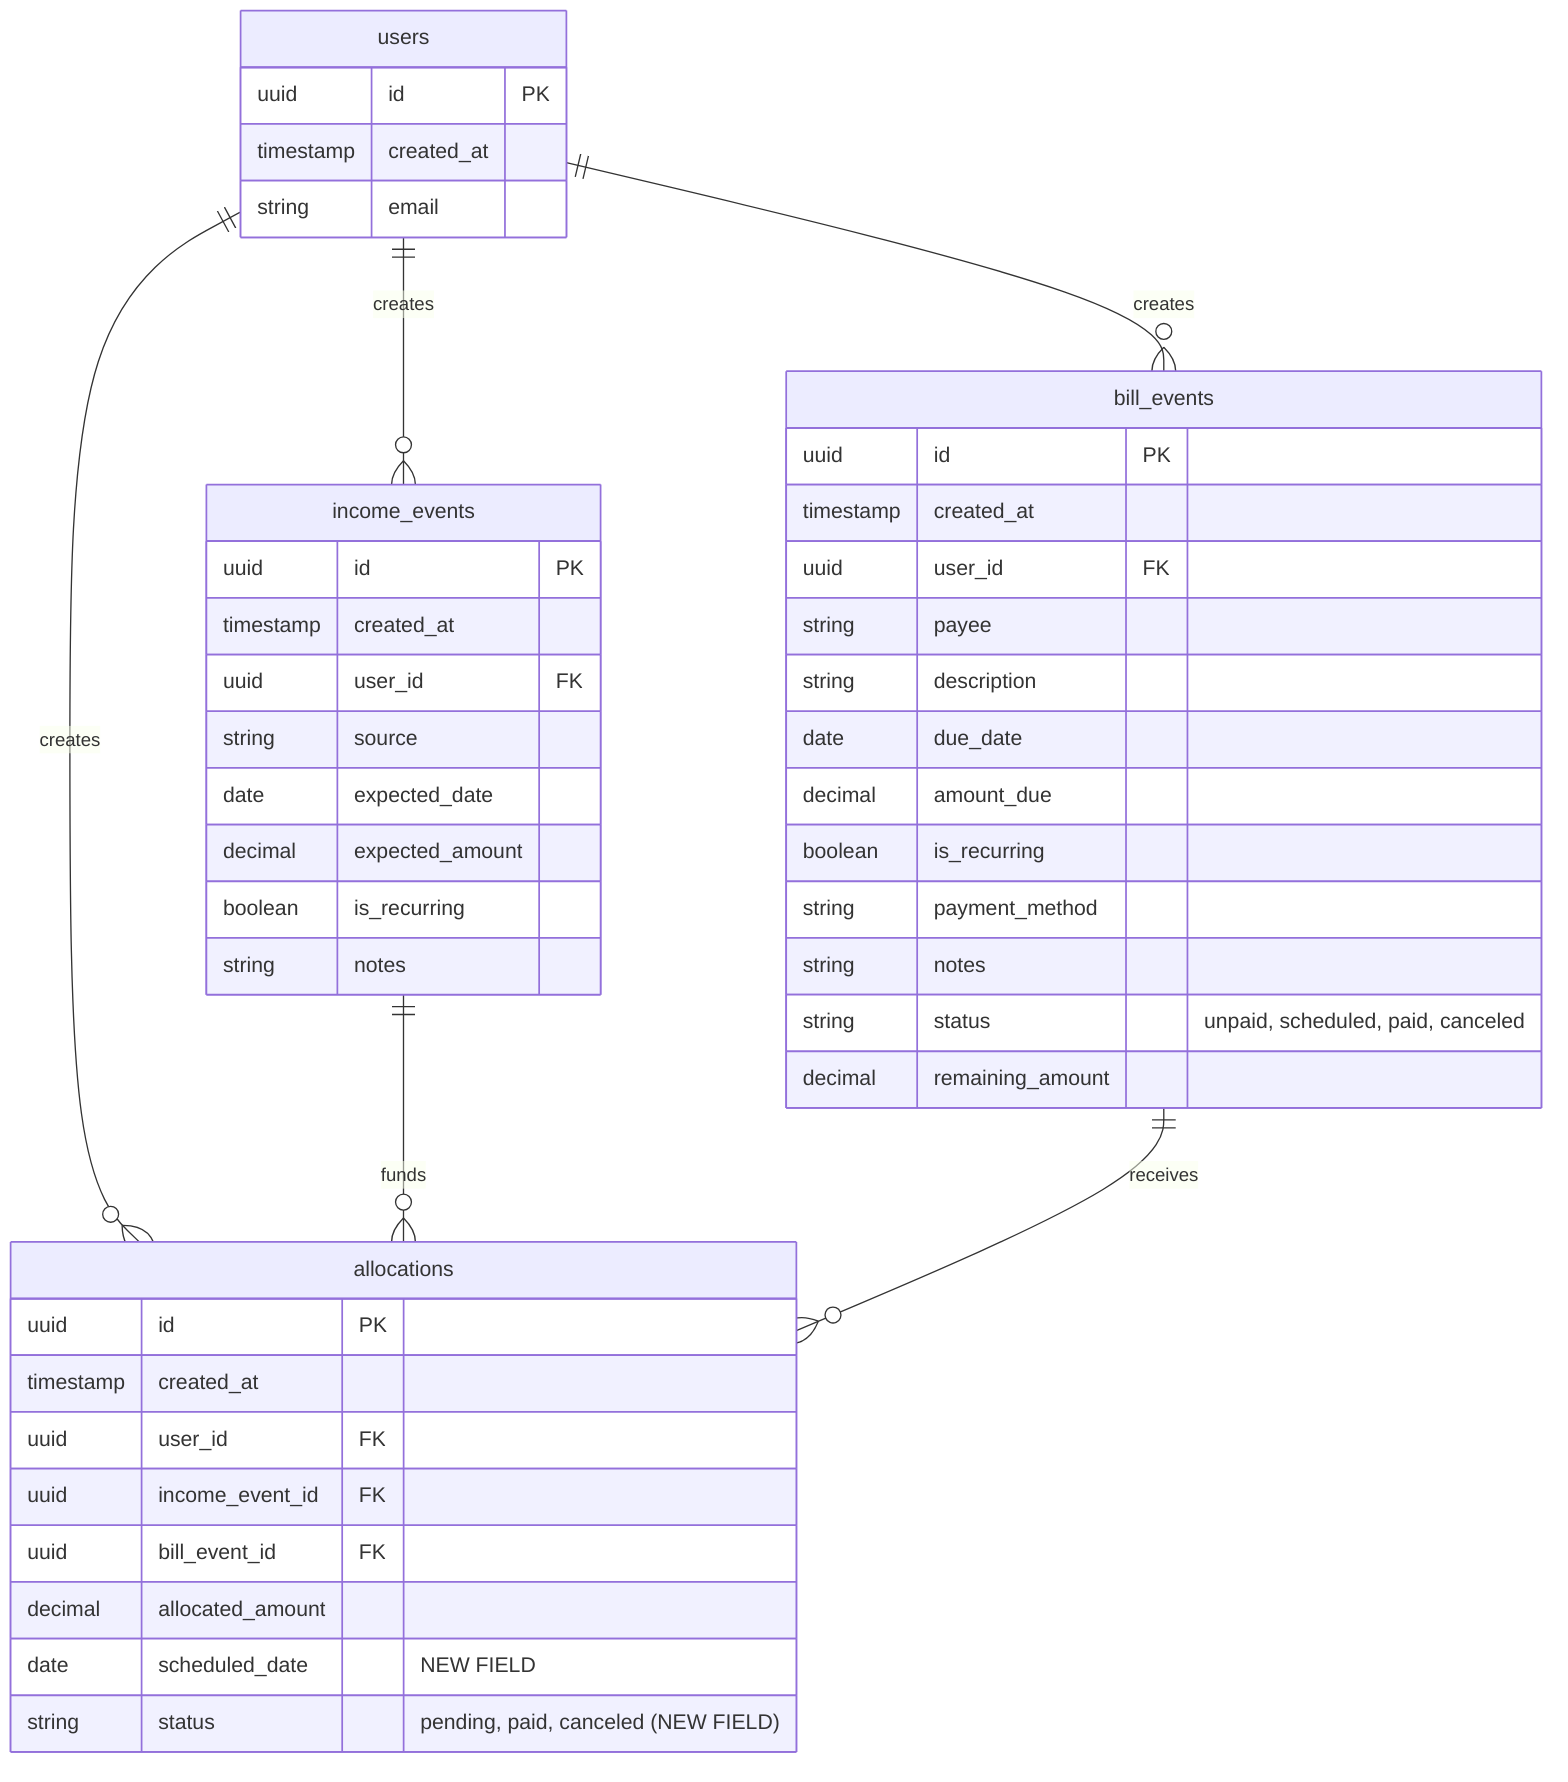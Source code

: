 erDiagram
    users {
        uuid id PK
        timestamp created_at
        string email
    }
    
    income_events {
        uuid id PK
        timestamp created_at
        uuid user_id FK
        string source
        date expected_date
        decimal expected_amount
        boolean is_recurring
        string notes
    }
    
    bill_events {
        uuid id PK
        timestamp created_at
        uuid user_id FK
        string payee
        string description
        date due_date
        decimal amount_due
        boolean is_recurring
        string payment_method
        string notes
        string status "unpaid, scheduled, paid, canceled"
        decimal remaining_amount
    }
    
    allocations {
        uuid id PK
        timestamp created_at
        uuid user_id FK
        uuid income_event_id FK
        uuid bill_event_id FK
        decimal allocated_amount
        date scheduled_date "NEW FIELD"
        string status "pending, paid, canceled (NEW FIELD)"
    }
    
    users ||--o{ income_events : "creates"
    users ||--o{ bill_events : "creates"
    users ||--o{ allocations : "creates"
    income_events ||--o{ allocations : "funds"
    bill_events ||--o{ allocations : "receives"